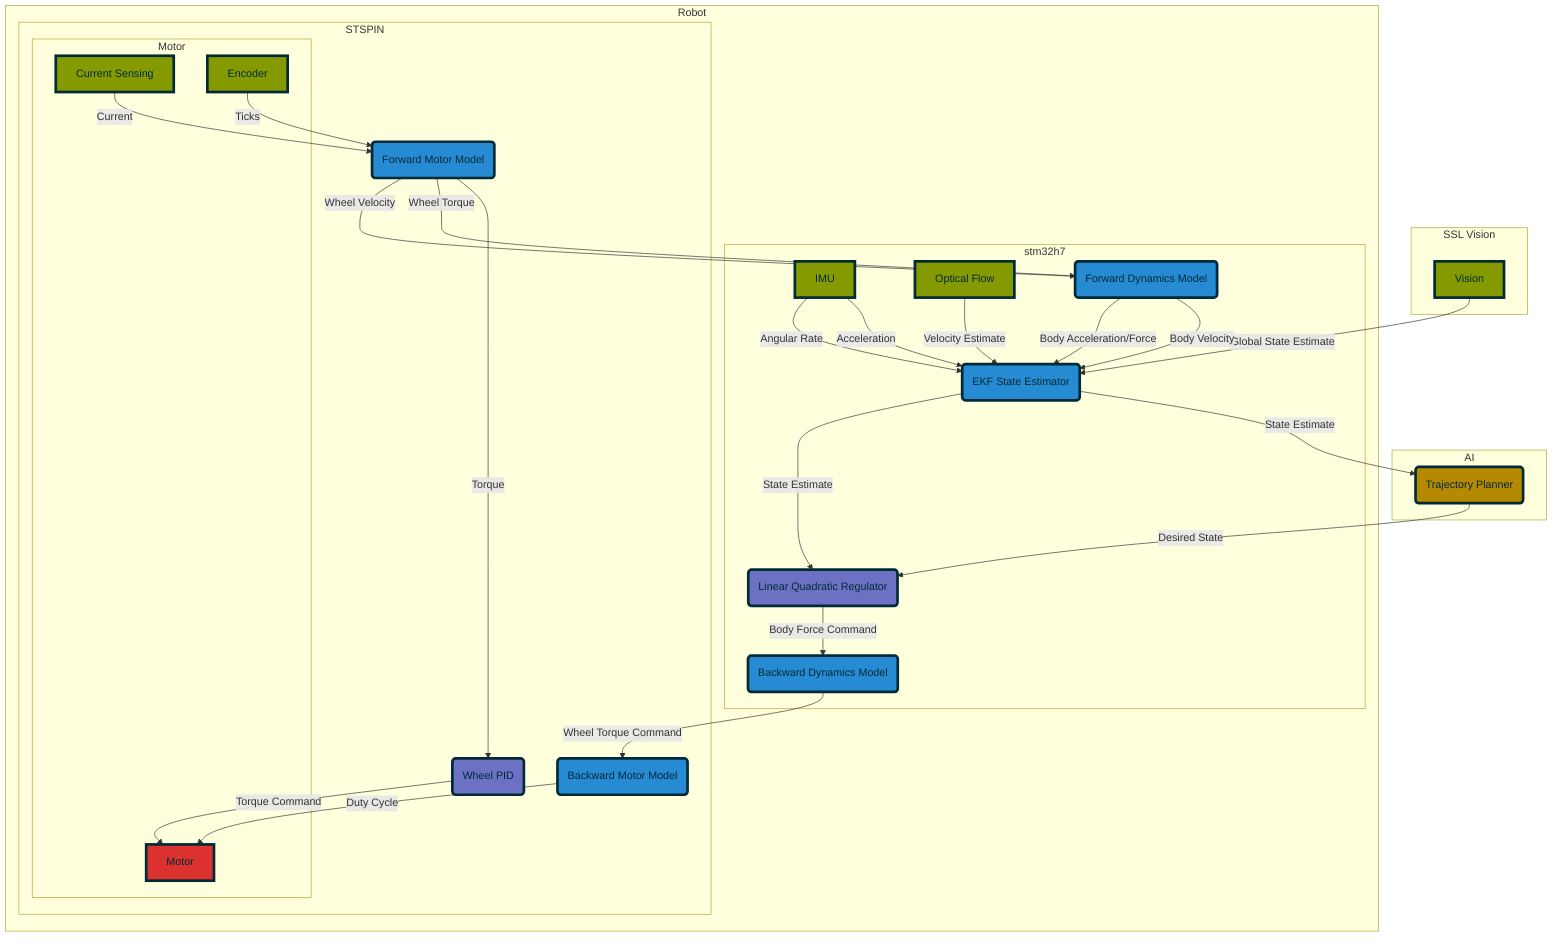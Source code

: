 graph TD
    classDef sensorinput fill:#859900,stroke:#002b36,stroke-width:4px,color:#002b36;
    classDef models fill:#268bd2,stroke:#002b36,stroke-width:4px,color:#002b36;
    classDef stateestimation fill:#cb4b16,stroke:#002b36,stroke-width:4px,color:#002b36;
    classDef controls fill:#6c71c4,stroke:#002b36,stroke-width:4px,color:#002b36;
    classDef actuators fill:#dc322f,stroke:#002b36,stroke-width:4px,color:#002b36;
    classDef agents fill:#b58900,stroke:#002b36,stroke-width:4px,color:#002b36;

    subgraph SSL Vision
        V0[Vision]:::sensorinput
    end

    subgraph AI
        P0(Trajectory Planner):::agents
    end

    subgraph Robot
        subgraph stm32h7
            C0[IMU]:::sensorinput
            O0[Optical Flow]:::sensorinput

            FD(Forward Dynamics Model):::models
            BD(Backward Dynamics Model):::models

            CSE(EKF State Estimator):::models
            LQR(Linear Quadratic Regulator):::controls

            V0 --> |Global State Estimate| CSE

            C0 --> |Angular Rate| CSE
            C0 --> |Acceleration| CSE
            O0 --> |Velocity Estimate| CSE

            P0 --> |Desired State| LQR
            CSE -->|State Estimate| LQR
            CSE --> |State Estimate| P0

            LQR --> |Body Force Command| BD

            FD --> |Body Acceleration/Force| CSE
            FD --> |Body Velocity| CSE

            %% ENC -->|Velocity| FD
        end

        subgraph STSPIN
            FMD(Forward Motor Model):::models
            BMD(Backward Motor Model):::models
            WPID(Wheel PID):::controls
            


            CS -->|Current| FMD
            ENC -->|Ticks| FMD
            FMD --> |Wheel Velocity| FD
            FMD --> |Wheel Torque| FD
            FMD --> |Torque| WPID

            subgraph Motor
                M[Motor]:::actuators
                CS[Current Sensing]:::sensorinput
                ENC[Encoder]:::sensorinput
            end

            WPID --> |Torque Command| M
            BD --> |Wheel Torque Command| BMD
            BMD --> |Duty Cycle| M
        end 
    end